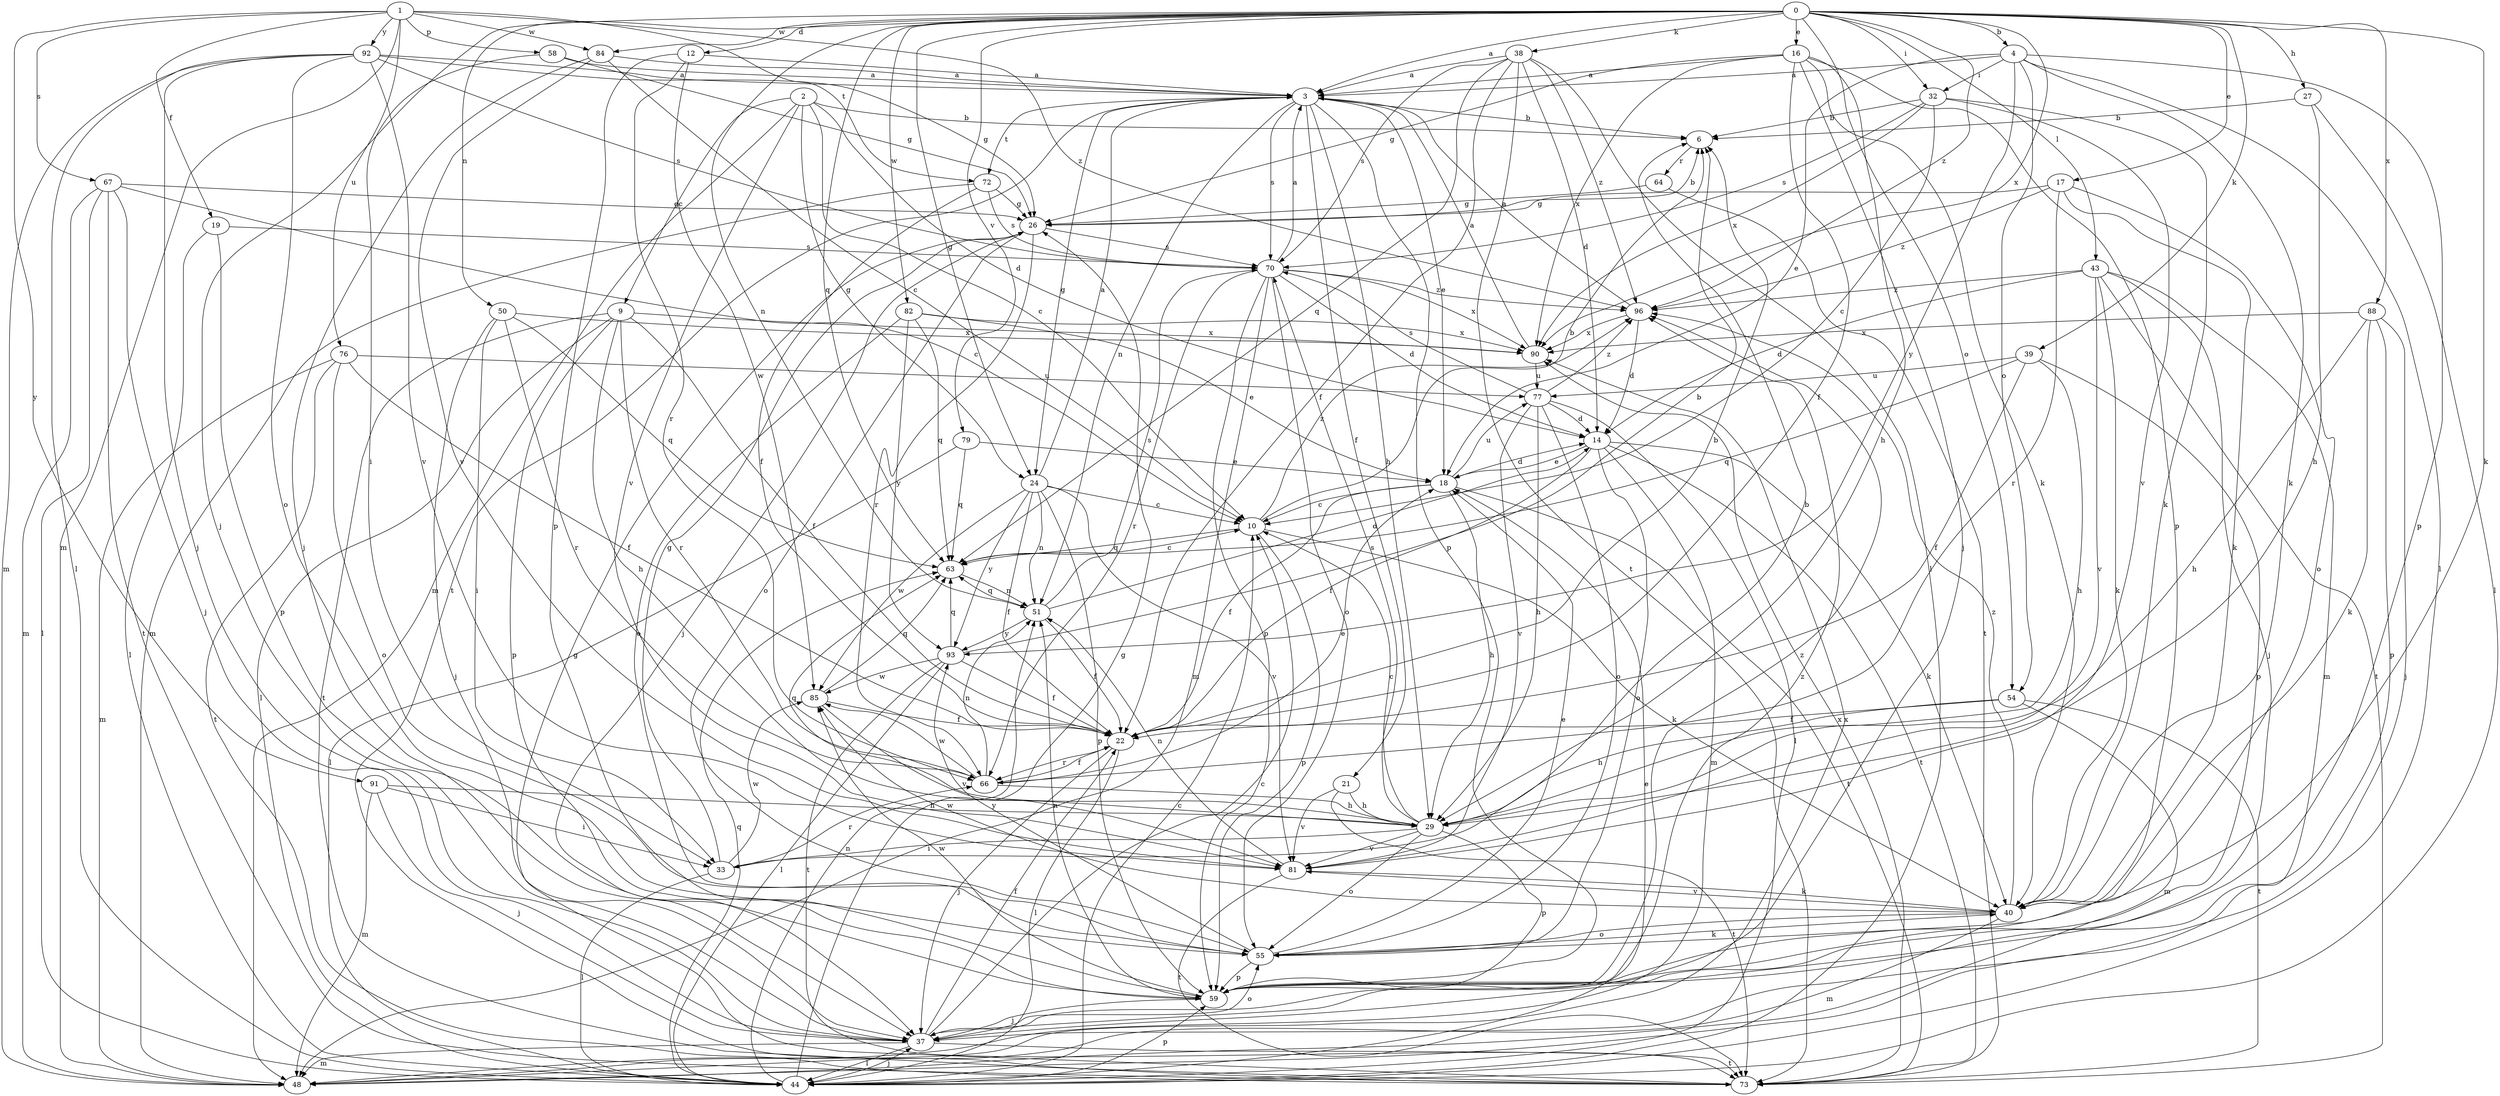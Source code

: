 strict digraph  {
0;
1;
2;
3;
4;
6;
9;
10;
12;
14;
16;
17;
18;
19;
21;
22;
24;
26;
27;
29;
32;
33;
37;
38;
39;
40;
43;
44;
48;
50;
51;
54;
55;
58;
59;
63;
64;
66;
67;
70;
72;
73;
76;
77;
79;
81;
82;
84;
85;
88;
90;
91;
92;
93;
96;
0 -> 3  [label=a];
0 -> 4  [label=b];
0 -> 12  [label=d];
0 -> 16  [label=e];
0 -> 17  [label=e];
0 -> 24  [label=g];
0 -> 27  [label=h];
0 -> 32  [label=i];
0 -> 37  [label=j];
0 -> 38  [label=k];
0 -> 39  [label=k];
0 -> 40  [label=k];
0 -> 43  [label=l];
0 -> 50  [label=n];
0 -> 51  [label=n];
0 -> 54  [label=o];
0 -> 63  [label=q];
0 -> 79  [label=v];
0 -> 82  [label=w];
0 -> 84  [label=w];
0 -> 88  [label=x];
0 -> 90  [label=x];
0 -> 96  [label=z];
1 -> 19  [label=f];
1 -> 48  [label=m];
1 -> 58  [label=p];
1 -> 67  [label=s];
1 -> 72  [label=t];
1 -> 76  [label=u];
1 -> 84  [label=w];
1 -> 91  [label=y];
1 -> 92  [label=y];
1 -> 96  [label=z];
2 -> 6  [label=b];
2 -> 9  [label=c];
2 -> 10  [label=c];
2 -> 14  [label=d];
2 -> 24  [label=g];
2 -> 48  [label=m];
2 -> 81  [label=v];
3 -> 6  [label=b];
3 -> 18  [label=e];
3 -> 21  [label=f];
3 -> 24  [label=g];
3 -> 29  [label=h];
3 -> 51  [label=n];
3 -> 59  [label=p];
3 -> 70  [label=s];
3 -> 72  [label=t];
3 -> 73  [label=t];
4 -> 3  [label=a];
4 -> 18  [label=e];
4 -> 32  [label=i];
4 -> 40  [label=k];
4 -> 44  [label=l];
4 -> 54  [label=o];
4 -> 59  [label=p];
4 -> 93  [label=y];
6 -> 64  [label=r];
9 -> 22  [label=f];
9 -> 29  [label=h];
9 -> 44  [label=l];
9 -> 59  [label=p];
9 -> 66  [label=r];
9 -> 73  [label=t];
9 -> 90  [label=x];
10 -> 6  [label=b];
10 -> 40  [label=k];
10 -> 59  [label=p];
10 -> 63  [label=q];
10 -> 96  [label=z];
12 -> 3  [label=a];
12 -> 59  [label=p];
12 -> 66  [label=r];
12 -> 85  [label=w];
14 -> 18  [label=e];
14 -> 22  [label=f];
14 -> 40  [label=k];
14 -> 48  [label=m];
14 -> 55  [label=o];
14 -> 73  [label=t];
16 -> 3  [label=a];
16 -> 22  [label=f];
16 -> 26  [label=g];
16 -> 29  [label=h];
16 -> 37  [label=j];
16 -> 40  [label=k];
16 -> 59  [label=p];
16 -> 90  [label=x];
17 -> 26  [label=g];
17 -> 40  [label=k];
17 -> 55  [label=o];
17 -> 66  [label=r];
17 -> 96  [label=z];
18 -> 10  [label=c];
18 -> 14  [label=d];
18 -> 22  [label=f];
18 -> 29  [label=h];
18 -> 73  [label=t];
18 -> 77  [label=u];
19 -> 44  [label=l];
19 -> 59  [label=p];
19 -> 70  [label=s];
21 -> 29  [label=h];
21 -> 73  [label=t];
21 -> 81  [label=v];
22 -> 6  [label=b];
22 -> 37  [label=j];
22 -> 44  [label=l];
22 -> 66  [label=r];
24 -> 3  [label=a];
24 -> 10  [label=c];
24 -> 22  [label=f];
24 -> 51  [label=n];
24 -> 59  [label=p];
24 -> 81  [label=v];
24 -> 85  [label=w];
24 -> 93  [label=y];
26 -> 6  [label=b];
26 -> 37  [label=j];
26 -> 55  [label=o];
26 -> 66  [label=r];
26 -> 70  [label=s];
27 -> 6  [label=b];
27 -> 29  [label=h];
27 -> 44  [label=l];
29 -> 10  [label=c];
29 -> 33  [label=i];
29 -> 55  [label=o];
29 -> 59  [label=p];
29 -> 63  [label=q];
29 -> 70  [label=s];
29 -> 81  [label=v];
32 -> 6  [label=b];
32 -> 10  [label=c];
32 -> 40  [label=k];
32 -> 70  [label=s];
32 -> 81  [label=v];
32 -> 90  [label=x];
33 -> 6  [label=b];
33 -> 26  [label=g];
33 -> 44  [label=l];
33 -> 66  [label=r];
33 -> 85  [label=w];
37 -> 10  [label=c];
37 -> 22  [label=f];
37 -> 44  [label=l];
37 -> 48  [label=m];
37 -> 55  [label=o];
37 -> 73  [label=t];
37 -> 96  [label=z];
38 -> 3  [label=a];
38 -> 14  [label=d];
38 -> 22  [label=f];
38 -> 44  [label=l];
38 -> 63  [label=q];
38 -> 70  [label=s];
38 -> 73  [label=t];
38 -> 96  [label=z];
39 -> 22  [label=f];
39 -> 29  [label=h];
39 -> 59  [label=p];
39 -> 63  [label=q];
39 -> 77  [label=u];
40 -> 48  [label=m];
40 -> 55  [label=o];
40 -> 81  [label=v];
40 -> 85  [label=w];
40 -> 96  [label=z];
43 -> 14  [label=d];
43 -> 37  [label=j];
43 -> 40  [label=k];
43 -> 48  [label=m];
43 -> 73  [label=t];
43 -> 81  [label=v];
43 -> 96  [label=z];
44 -> 10  [label=c];
44 -> 18  [label=e];
44 -> 26  [label=g];
44 -> 37  [label=j];
44 -> 51  [label=n];
44 -> 59  [label=p];
44 -> 63  [label=q];
48 -> 90  [label=x];
50 -> 33  [label=i];
50 -> 37  [label=j];
50 -> 63  [label=q];
50 -> 66  [label=r];
50 -> 90  [label=x];
51 -> 14  [label=d];
51 -> 22  [label=f];
51 -> 63  [label=q];
51 -> 70  [label=s];
51 -> 93  [label=y];
54 -> 22  [label=f];
54 -> 29  [label=h];
54 -> 48  [label=m];
54 -> 73  [label=t];
55 -> 18  [label=e];
55 -> 40  [label=k];
55 -> 59  [label=p];
55 -> 93  [label=y];
58 -> 3  [label=a];
58 -> 26  [label=g];
58 -> 33  [label=i];
59 -> 37  [label=j];
59 -> 51  [label=n];
59 -> 85  [label=w];
59 -> 96  [label=z];
63 -> 10  [label=c];
63 -> 51  [label=n];
64 -> 26  [label=g];
64 -> 73  [label=t];
66 -> 18  [label=e];
66 -> 22  [label=f];
66 -> 29  [label=h];
66 -> 51  [label=n];
66 -> 85  [label=w];
67 -> 10  [label=c];
67 -> 26  [label=g];
67 -> 37  [label=j];
67 -> 44  [label=l];
67 -> 48  [label=m];
67 -> 73  [label=t];
70 -> 3  [label=a];
70 -> 14  [label=d];
70 -> 48  [label=m];
70 -> 55  [label=o];
70 -> 59  [label=p];
70 -> 66  [label=r];
70 -> 90  [label=x];
70 -> 96  [label=z];
72 -> 22  [label=f];
72 -> 26  [label=g];
72 -> 48  [label=m];
72 -> 70  [label=s];
73 -> 26  [label=g];
73 -> 90  [label=x];
76 -> 22  [label=f];
76 -> 48  [label=m];
76 -> 55  [label=o];
76 -> 73  [label=t];
76 -> 77  [label=u];
77 -> 14  [label=d];
77 -> 29  [label=h];
77 -> 44  [label=l];
77 -> 55  [label=o];
77 -> 70  [label=s];
77 -> 81  [label=v];
77 -> 96  [label=z];
79 -> 18  [label=e];
79 -> 44  [label=l];
79 -> 63  [label=q];
81 -> 40  [label=k];
81 -> 51  [label=n];
81 -> 73  [label=t];
82 -> 18  [label=e];
82 -> 55  [label=o];
82 -> 63  [label=q];
82 -> 90  [label=x];
82 -> 93  [label=y];
84 -> 3  [label=a];
84 -> 10  [label=c];
84 -> 37  [label=j];
84 -> 81  [label=v];
85 -> 22  [label=f];
85 -> 63  [label=q];
85 -> 81  [label=v];
88 -> 29  [label=h];
88 -> 37  [label=j];
88 -> 40  [label=k];
88 -> 59  [label=p];
88 -> 90  [label=x];
90 -> 3  [label=a];
90 -> 77  [label=u];
91 -> 29  [label=h];
91 -> 33  [label=i];
91 -> 37  [label=j];
91 -> 48  [label=m];
92 -> 3  [label=a];
92 -> 26  [label=g];
92 -> 37  [label=j];
92 -> 44  [label=l];
92 -> 48  [label=m];
92 -> 55  [label=o];
92 -> 70  [label=s];
92 -> 81  [label=v];
93 -> 6  [label=b];
93 -> 22  [label=f];
93 -> 44  [label=l];
93 -> 63  [label=q];
93 -> 73  [label=t];
93 -> 85  [label=w];
96 -> 3  [label=a];
96 -> 14  [label=d];
96 -> 90  [label=x];
}
